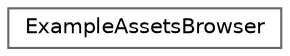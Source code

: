 digraph "类继承关系图"
{
 // LATEX_PDF_SIZE
  bgcolor="transparent";
  edge [fontname=Helvetica,fontsize=10,labelfontname=Helvetica,labelfontsize=10];
  node [fontname=Helvetica,fontsize=10,shape=box,height=0.2,width=0.4];
  rankdir="LR";
  Node0 [id="Node000000",label="ExampleAssetsBrowser",height=0.2,width=0.4,color="grey40", fillcolor="white", style="filled",URL="$struct_example_assets_browser.html",tooltip=" "];
}
